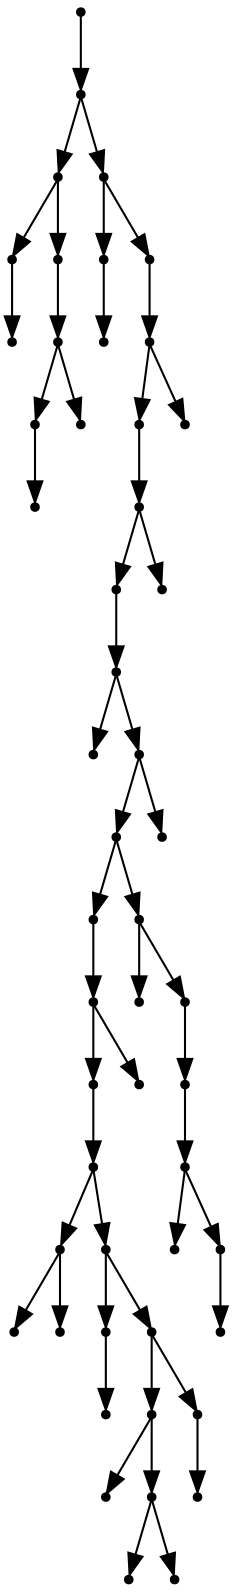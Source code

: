 digraph {
  51 [shape=point];
  50 [shape=point];
  7 [shape=point];
  1 [shape=point];
  0 [shape=point];
  6 [shape=point];
  5 [shape=point];
  3 [shape=point];
  2 [shape=point];
  4 [shape=point];
  49 [shape=point];
  9 [shape=point];
  8 [shape=point];
  48 [shape=point];
  47 [shape=point];
  45 [shape=point];
  44 [shape=point];
  42 [shape=point];
  41 [shape=point];
  10 [shape=point];
  40 [shape=point];
  38 [shape=point];
  29 [shape=point];
  28 [shape=point];
  26 [shape=point];
  25 [shape=point];
  13 [shape=point];
  11 [shape=point];
  12 [shape=point];
  24 [shape=point];
  15 [shape=point];
  14 [shape=point];
  23 [shape=point];
  20 [shape=point];
  16 [shape=point];
  19 [shape=point];
  17 [shape=point];
  18 [shape=point];
  22 [shape=point];
  21 [shape=point];
  27 [shape=point];
  37 [shape=point];
  30 [shape=point];
  36 [shape=point];
  35 [shape=point];
  34 [shape=point];
  31 [shape=point];
  33 [shape=point];
  32 [shape=point];
  39 [shape=point];
  43 [shape=point];
  46 [shape=point];
51 -> 50;
50 -> 7;
7 -> 1;
1 -> 0;
7 -> 6;
6 -> 5;
5 -> 3;
3 -> 2;
5 -> 4;
50 -> 49;
49 -> 9;
9 -> 8;
49 -> 48;
48 -> 47;
47 -> 45;
45 -> 44;
44 -> 42;
42 -> 41;
41 -> 10;
41 -> 40;
40 -> 38;
38 -> 29;
29 -> 28;
28 -> 26;
26 -> 25;
25 -> 13;
13 -> 11;
13 -> 12;
25 -> 24;
24 -> 15;
15 -> 14;
24 -> 23;
23 -> 20;
20 -> 16;
20 -> 19;
19 -> 17;
19 -> 18;
23 -> 22;
22 -> 21;
28 -> 27;
38 -> 37;
37 -> 30;
37 -> 36;
36 -> 35;
35 -> 34;
34 -> 31;
34 -> 33;
33 -> 32;
40 -> 39;
44 -> 43;
47 -> 46;
}
